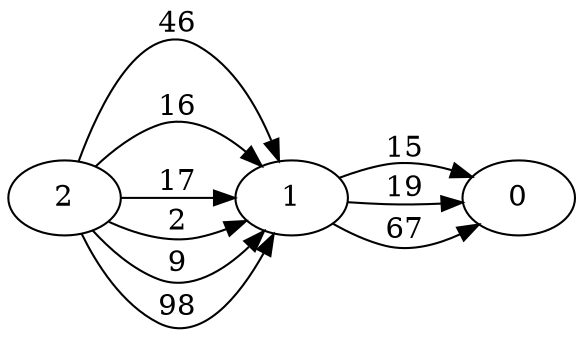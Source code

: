 digraph G {
ranksep = "equally";
rankdir = LR;
{rank = same; 0; };
{rank = same; 1; };
{rank = same; };
{rank = same; 2; };
{rank = same; };
0
1->0[label="15"];
1->0[label="19"];
1->0[label="67"];
2->1[label="46"];
2->1[label="16"];
2->1[label="17"];
2->1[label="2"];
2->1[label="9"];
2->1[label="98"];
}
